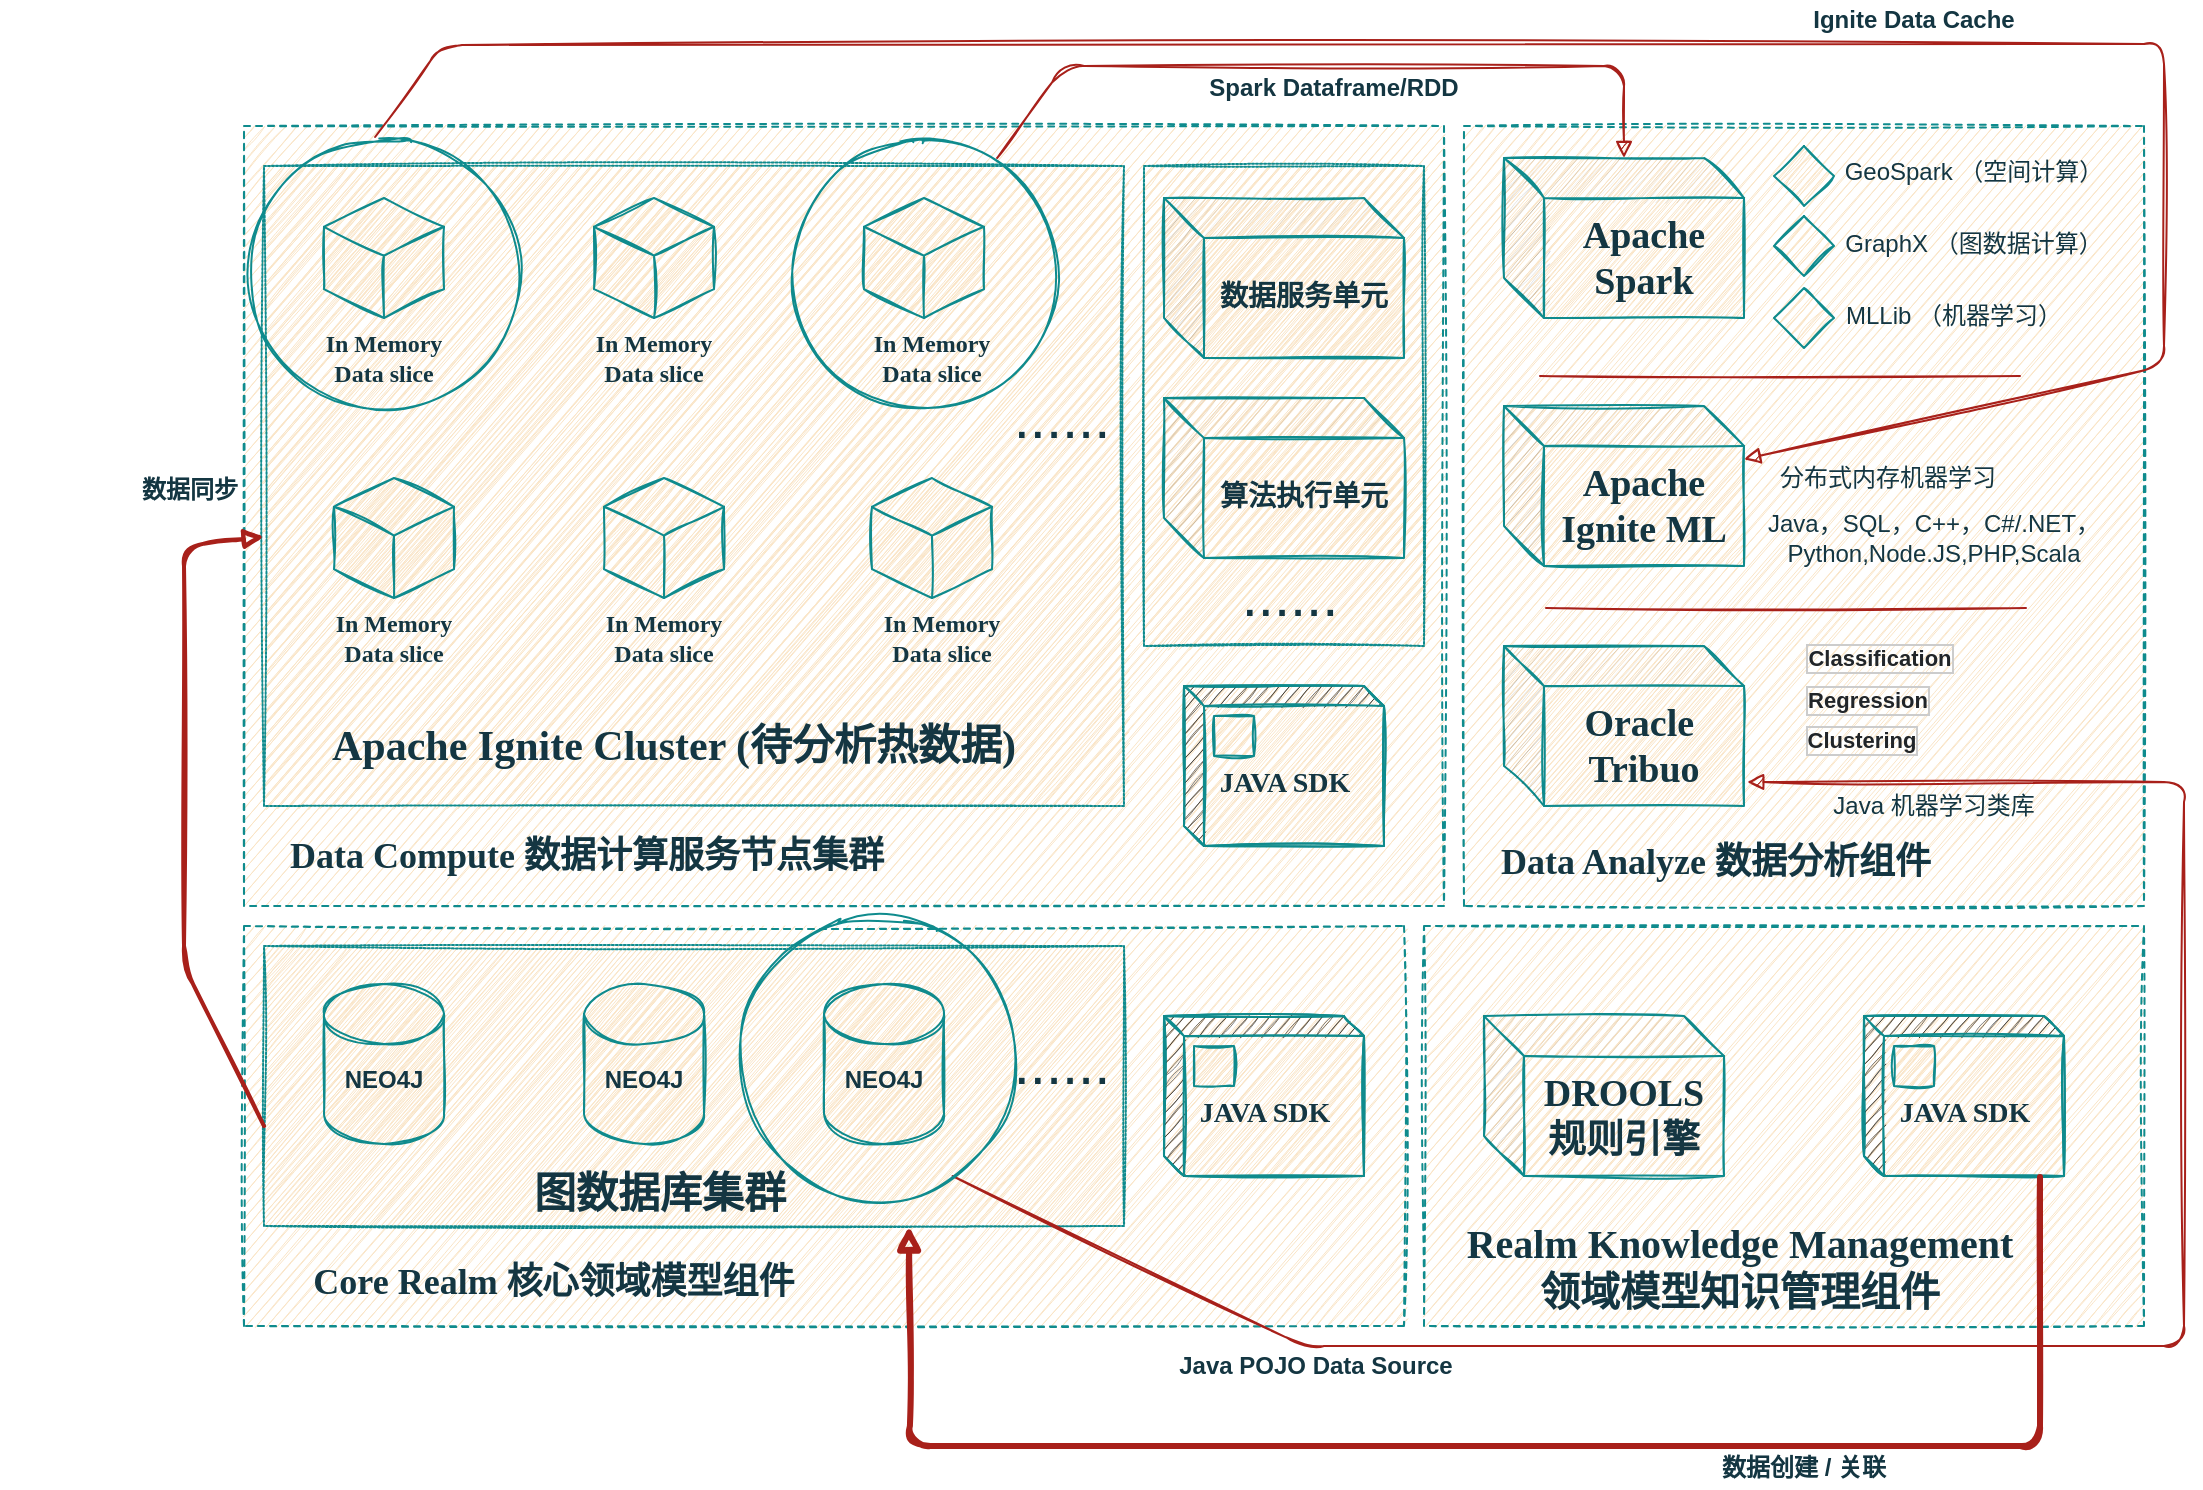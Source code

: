 <mxfile version="24.2.5" type="device">
  <diagram id="-yIefFwEG4xaWeUd9_VL" name="Page-1">
    <mxGraphModel dx="2284" dy="835" grid="1" gridSize="10" guides="1" tooltips="1" connect="1" arrows="1" fold="1" page="1" pageScale="1" pageWidth="850" pageHeight="1100" math="0" shadow="0">
      <root>
        <mxCell id="0" />
        <mxCell id="1" parent="0" />
        <mxCell id="iXj1oflpSY-SVl1FxMXK-1" value="" style="whiteSpace=wrap;html=1;dashed=1;sketch=1;labelBackgroundColor=none;fillColor=#FAE5C7;strokeColor=#0F8B8D;fontColor=#143642;" parent="1" vertex="1">
          <mxGeometry x="-480" y="280" width="600" height="390" as="geometry" />
        </mxCell>
        <mxCell id="iXj1oflpSY-SVl1FxMXK-52" value="" style="whiteSpace=wrap;html=1;dashed=1;dashPattern=1 1;strokeColor=#0F8B8D;fillColor=#FAE5C7;fontFamily=Times New Roman;sketch=1;labelBackgroundColor=none;fontColor=#143642;" parent="1" vertex="1">
          <mxGeometry x="-30" y="300" width="140" height="240" as="geometry" />
        </mxCell>
        <mxCell id="iXj1oflpSY-SVl1FxMXK-2" value="" style="whiteSpace=wrap;html=1;dashed=1;sketch=1;labelBackgroundColor=none;fillColor=#FAE5C7;strokeColor=#0F8B8D;fontColor=#143642;" parent="1" vertex="1">
          <mxGeometry x="-480" y="680" width="580" height="200" as="geometry" />
        </mxCell>
        <mxCell id="iXj1oflpSY-SVl1FxMXK-47" value="" style="whiteSpace=wrap;html=1;dashed=1;dashPattern=1 1;strokeColor=#0F8B8D;fillColor=#FAE5C7;fontFamily=Times New Roman;sketch=1;labelBackgroundColor=none;fontColor=#143642;" parent="1" vertex="1">
          <mxGeometry x="-470" y="690" width="430" height="140" as="geometry" />
        </mxCell>
        <mxCell id="iXj1oflpSY-SVl1FxMXK-28" value="" style="whiteSpace=wrap;html=1;dashed=1;dashPattern=1 1;strokeColor=#0F8B8D;fillColor=#FAE5C7;fontFamily=Times New Roman;sketch=1;labelBackgroundColor=none;fontColor=#143642;" parent="1" vertex="1">
          <mxGeometry x="-470" y="300" width="430" height="320" as="geometry" />
        </mxCell>
        <mxCell id="iXj1oflpSY-SVl1FxMXK-3" value="" style="whiteSpace=wrap;html=1;dashed=1;sketch=1;labelBackgroundColor=none;fillColor=#FAE5C7;strokeColor=#0F8B8D;fontColor=#143642;" parent="1" vertex="1">
          <mxGeometry x="110" y="680" width="360" height="200" as="geometry" />
        </mxCell>
        <mxCell id="iXj1oflpSY-SVl1FxMXK-4" value="&lt;b&gt;&lt;br&gt;NEO4J&lt;/b&gt;" style="shape=cylinder2;whiteSpace=wrap;html=1;boundedLbl=1;backgroundOutline=1;size=15;strokeColor=#0F8B8D;fillColor=#FAE5C7;sketch=1;labelBackgroundColor=none;fontColor=#143642;" parent="1" vertex="1">
          <mxGeometry x="-440" y="709" width="60" height="80" as="geometry" />
        </mxCell>
        <mxCell id="iXj1oflpSY-SVl1FxMXK-5" value="&lt;b&gt;&lt;br&gt;NEO4J&lt;/b&gt;" style="shape=cylinder2;whiteSpace=wrap;html=1;boundedLbl=1;backgroundOutline=1;size=15;strokeColor=#0F8B8D;fillColor=#FAE5C7;sketch=1;labelBackgroundColor=none;fontColor=#143642;" parent="1" vertex="1">
          <mxGeometry x="-310" y="709" width="60" height="80" as="geometry" />
        </mxCell>
        <mxCell id="iXj1oflpSY-SVl1FxMXK-6" value="&lt;b&gt;&lt;br&gt;NEO4J&lt;/b&gt;" style="shape=cylinder2;whiteSpace=wrap;html=1;boundedLbl=1;backgroundOutline=1;size=15;strokeColor=#0F8B8D;fillColor=#FAE5C7;sketch=1;labelBackgroundColor=none;fontColor=#143642;" parent="1" vertex="1">
          <mxGeometry x="-190" y="709" width="60" height="80" as="geometry" />
        </mxCell>
        <mxCell id="iXj1oflpSY-SVl1FxMXK-7" value="&lt;font style=&quot;font-size: 29px&quot;&gt;......&lt;/font&gt;" style="text;html=1;strokeColor=none;fillColor=none;align=center;verticalAlign=middle;whiteSpace=wrap;sketch=1;labelBackgroundColor=none;fontColor=#143642;" parent="1" vertex="1">
          <mxGeometry x="-91" y="739" width="40" height="20" as="geometry" />
        </mxCell>
        <mxCell id="iXj1oflpSY-SVl1FxMXK-8" value="&lt;font size=&quot;1&quot; face=&quot;Verdana&quot;&gt;&lt;b style=&quot;font-size: 18px&quot;&gt;Core Realm 核心领域模型组件&lt;/b&gt;&lt;/font&gt;" style="text;html=1;strokeColor=none;fillColor=none;align=center;verticalAlign=middle;whiteSpace=wrap;fontFamily=Times New Roman;sketch=1;labelBackgroundColor=none;fontColor=#143642;" parent="1" vertex="1">
          <mxGeometry x="-530" y="848" width="410" height="20" as="geometry" />
        </mxCell>
        <mxCell id="iXj1oflpSY-SVl1FxMXK-15" value="&lt;font size=&quot;1&quot; face=&quot;Verdana&quot;&gt;&lt;b style=&quot;font-size: 20px&quot;&gt;Realm Knowledge Management&lt;br&gt;领域模型知识管理组件&lt;/b&gt;&lt;/font&gt;" style="text;html=1;strokeColor=none;fillColor=none;align=center;verticalAlign=middle;whiteSpace=wrap;fontFamily=Times New Roman;sketch=1;labelBackgroundColor=none;fontColor=#143642;" parent="1" vertex="1">
          <mxGeometry x="63" y="840" width="410" height="20" as="geometry" />
        </mxCell>
        <mxCell id="iXj1oflpSY-SVl1FxMXK-17" value="&lt;font style=&quot;font-size: 19px&quot;&gt;&lt;b&gt;DROOLS&lt;br&gt;规则引擎&lt;/b&gt;&lt;/font&gt;" style="shape=cube;whiteSpace=wrap;html=1;boundedLbl=1;backgroundOutline=1;darkOpacity=0.05;darkOpacity2=0.1;strokeColor=#0F8B8D;fillColor=#FAE5C7;fontFamily=Times New Roman;sketch=1;labelBackgroundColor=none;fontColor=#143642;" parent="1" vertex="1">
          <mxGeometry x="140" y="725" width="120" height="80" as="geometry" />
        </mxCell>
        <mxCell id="iXj1oflpSY-SVl1FxMXK-18" value="&lt;b style=&quot;font-size: 14px&quot;&gt;&lt;br&gt;JAVA SDK&lt;/b&gt;" style="html=1;dashed=0;whitespace=wrap;shape=mxgraph.dfd.externalEntity;strokeColor=#0F8B8D;fontFamily=Times New Roman;fillColor=#FAE5C7;sketch=1;labelBackgroundColor=none;fontColor=#143642;" parent="1" vertex="1">
          <mxGeometry x="-20" y="725" width="100" height="80" as="geometry" />
        </mxCell>
        <mxCell id="iXj1oflpSY-SVl1FxMXK-19" value=" " style="autosize=1;part=1;resizable=0;strokeColor=#0F8B8D;fillColor=#FAE5C7;sketch=1;labelBackgroundColor=none;fontColor=#143642;" parent="iXj1oflpSY-SVl1FxMXK-18" vertex="1">
          <mxGeometry width="20" height="20" relative="1" as="geometry">
            <mxPoint x="15" y="15" as="offset" />
          </mxGeometry>
        </mxCell>
        <mxCell id="iXj1oflpSY-SVl1FxMXK-20" value="&lt;b style=&quot;font-size: 14px&quot;&gt;&lt;br&gt;JAVA SDK&lt;/b&gt;" style="html=1;dashed=0;whitespace=wrap;shape=mxgraph.dfd.externalEntity;strokeColor=#0F8B8D;fontFamily=Times New Roman;fillColor=#FAE5C7;sketch=1;labelBackgroundColor=none;fontColor=#143642;" parent="1" vertex="1">
          <mxGeometry x="330" y="725" width="100" height="80" as="geometry" />
        </mxCell>
        <mxCell id="iXj1oflpSY-SVl1FxMXK-21" value=" " style="autosize=1;part=1;resizable=0;strokeColor=#0F8B8D;fillColor=#FAE5C7;sketch=1;labelBackgroundColor=none;fontColor=#143642;" parent="iXj1oflpSY-SVl1FxMXK-20" vertex="1">
          <mxGeometry width="20" height="20" relative="1" as="geometry">
            <mxPoint x="15" y="15" as="offset" />
          </mxGeometry>
        </mxCell>
        <mxCell id="iXj1oflpSY-SVl1FxMXK-22" value="" style="whiteSpace=wrap;html=1;dashed=1;sketch=1;labelBackgroundColor=none;fillColor=#FAE5C7;strokeColor=#0F8B8D;fontColor=#143642;" parent="1" vertex="1">
          <mxGeometry x="130" y="280" width="340" height="390" as="geometry" />
        </mxCell>
        <mxCell id="iXj1oflpSY-SVl1FxMXK-25" value="&lt;font size=&quot;1&quot; face=&quot;Verdana&quot;&gt;&lt;b style=&quot;font-size: 18px&quot;&gt;Data Compute 数据计算服务节点集群&lt;/b&gt;&lt;/font&gt;" style="text;html=1;strokeColor=none;fillColor=none;align=center;verticalAlign=middle;whiteSpace=wrap;fontFamily=Times New Roman;sketch=1;labelBackgroundColor=none;fontColor=#143642;" parent="1" vertex="1">
          <mxGeometry x="-566" y="635" width="515" height="20" as="geometry" />
        </mxCell>
        <mxCell id="iXj1oflpSY-SVl1FxMXK-26" value="" style="html=1;whiteSpace=wrap;shape=isoCube2;backgroundOutline=1;isoAngle=15;strokeColor=#0F8B8D;fontFamily=Times New Roman;strokeWidth=1;fillColor=#FAE5C7;sketch=1;labelBackgroundColor=none;fontColor=#143642;" parent="1" vertex="1">
          <mxGeometry x="-440" y="316" width="60" height="60" as="geometry" />
        </mxCell>
        <mxCell id="iXj1oflpSY-SVl1FxMXK-30" value="&lt;b&gt;In Memory Data slice&lt;/b&gt;" style="text;html=1;strokeColor=none;fillColor=none;align=center;verticalAlign=middle;whiteSpace=wrap;fontFamily=Times New Roman;sketch=1;labelBackgroundColor=none;fontColor=#143642;" parent="1" vertex="1">
          <mxGeometry x="-445" y="386" width="70" height="20" as="geometry" />
        </mxCell>
        <mxCell id="iXj1oflpSY-SVl1FxMXK-31" value="&lt;font size=&quot;1&quot; face=&quot;Verdana&quot;&gt;&lt;b style=&quot;font-size: 21px&quot;&gt;Apache Ignite Cluster (待分析热数据)&lt;/b&gt;&lt;/font&gt;" style="text;html=1;strokeColor=none;fillColor=none;align=center;verticalAlign=middle;whiteSpace=wrap;fontFamily=Times New Roman;sketch=1;labelBackgroundColor=none;fontColor=#143642;" parent="1" vertex="1">
          <mxGeometry x="-530" y="580" width="530" height="20" as="geometry" />
        </mxCell>
        <mxCell id="iXj1oflpSY-SVl1FxMXK-33" value="" style="html=1;whiteSpace=wrap;shape=isoCube2;backgroundOutline=1;isoAngle=15;strokeColor=#0F8B8D;fontFamily=Times New Roman;strokeWidth=1;fillColor=#FAE5C7;sketch=1;labelBackgroundColor=none;fontColor=#143642;" parent="1" vertex="1">
          <mxGeometry x="-305" y="316" width="60" height="60" as="geometry" />
        </mxCell>
        <mxCell id="iXj1oflpSY-SVl1FxMXK-34" value="" style="html=1;whiteSpace=wrap;shape=isoCube2;backgroundOutline=1;isoAngle=15;strokeColor=#0F8B8D;fontFamily=Times New Roman;strokeWidth=1;fillColor=#FAE5C7;sketch=1;labelBackgroundColor=none;fontColor=#143642;" parent="1" vertex="1">
          <mxGeometry x="-170" y="316" width="60" height="60" as="geometry" />
        </mxCell>
        <mxCell id="iXj1oflpSY-SVl1FxMXK-35" value="&lt;b&gt;In Memory Data slice&lt;/b&gt;" style="text;html=1;strokeColor=none;fillColor=none;align=center;verticalAlign=middle;whiteSpace=wrap;fontFamily=Times New Roman;sketch=1;labelBackgroundColor=none;fontColor=#143642;" parent="1" vertex="1">
          <mxGeometry x="-310" y="386" width="70" height="20" as="geometry" />
        </mxCell>
        <mxCell id="iXj1oflpSY-SVl1FxMXK-37" value="&lt;b&gt;In Memory Data slice&lt;/b&gt;" style="text;html=1;strokeColor=none;fillColor=none;align=center;verticalAlign=middle;whiteSpace=wrap;fontFamily=Times New Roman;sketch=1;labelBackgroundColor=none;fontColor=#143642;" parent="1" vertex="1">
          <mxGeometry x="-171" y="386" width="70" height="20" as="geometry" />
        </mxCell>
        <mxCell id="iXj1oflpSY-SVl1FxMXK-38" value="" style="html=1;whiteSpace=wrap;shape=isoCube2;backgroundOutline=1;isoAngle=15;strokeColor=#0F8B8D;fontFamily=Times New Roman;strokeWidth=1;fillColor=#FAE5C7;sketch=1;labelBackgroundColor=none;fontColor=#143642;" parent="1" vertex="1">
          <mxGeometry x="-435" y="456" width="60" height="60" as="geometry" />
        </mxCell>
        <mxCell id="iXj1oflpSY-SVl1FxMXK-39" value="&lt;b&gt;In Memory Data slice&lt;/b&gt;" style="text;html=1;strokeColor=none;fillColor=none;align=center;verticalAlign=middle;whiteSpace=wrap;fontFamily=Times New Roman;sketch=1;labelBackgroundColor=none;fontColor=#143642;" parent="1" vertex="1">
          <mxGeometry x="-440" y="526" width="70" height="20" as="geometry" />
        </mxCell>
        <mxCell id="iXj1oflpSY-SVl1FxMXK-40" value="" style="html=1;whiteSpace=wrap;shape=isoCube2;backgroundOutline=1;isoAngle=15;strokeColor=#0F8B8D;fontFamily=Times New Roman;strokeWidth=1;fillColor=#FAE5C7;sketch=1;labelBackgroundColor=none;fontColor=#143642;" parent="1" vertex="1">
          <mxGeometry x="-300" y="456" width="60" height="60" as="geometry" />
        </mxCell>
        <mxCell id="iXj1oflpSY-SVl1FxMXK-41" value="" style="html=1;whiteSpace=wrap;shape=isoCube2;backgroundOutline=1;isoAngle=15;strokeColor=#0F8B8D;fontFamily=Times New Roman;strokeWidth=1;fillColor=#FAE5C7;sketch=1;labelBackgroundColor=none;fontColor=#143642;" parent="1" vertex="1">
          <mxGeometry x="-166" y="456" width="60" height="60" as="geometry" />
        </mxCell>
        <mxCell id="iXj1oflpSY-SVl1FxMXK-42" value="&lt;b&gt;In Memory Data slice&lt;/b&gt;" style="text;html=1;strokeColor=none;fillColor=none;align=center;verticalAlign=middle;whiteSpace=wrap;fontFamily=Times New Roman;sketch=1;labelBackgroundColor=none;fontColor=#143642;" parent="1" vertex="1">
          <mxGeometry x="-305" y="526" width="70" height="20" as="geometry" />
        </mxCell>
        <mxCell id="iXj1oflpSY-SVl1FxMXK-43" value="&lt;b&gt;In Memory Data slice&lt;/b&gt;" style="text;html=1;strokeColor=none;fillColor=none;align=center;verticalAlign=middle;whiteSpace=wrap;fontFamily=Times New Roman;sketch=1;labelBackgroundColor=none;fontColor=#143642;" parent="1" vertex="1">
          <mxGeometry x="-166" y="526" width="70" height="20" as="geometry" />
        </mxCell>
        <mxCell id="iXj1oflpSY-SVl1FxMXK-44" value="&lt;font style=&quot;font-size: 29px&quot;&gt;......&lt;/font&gt;" style="text;html=1;strokeColor=none;fillColor=none;align=center;verticalAlign=middle;whiteSpace=wrap;sketch=1;labelBackgroundColor=none;fontColor=#143642;" parent="1" vertex="1">
          <mxGeometry x="-91" y="416" width="40" height="20" as="geometry" />
        </mxCell>
        <mxCell id="iXj1oflpSY-SVl1FxMXK-45" value="&lt;b style=&quot;font-size: 14px&quot;&gt;&lt;br&gt;JAVA SDK&lt;/b&gt;" style="html=1;dashed=0;whitespace=wrap;shape=mxgraph.dfd.externalEntity;strokeColor=#0F8B8D;fontFamily=Times New Roman;fillColor=#FAE5C7;sketch=1;labelBackgroundColor=none;fontColor=#143642;" parent="1" vertex="1">
          <mxGeometry x="-10" y="560" width="100" height="80" as="geometry" />
        </mxCell>
        <mxCell id="iXj1oflpSY-SVl1FxMXK-46" value=" " style="autosize=1;part=1;resizable=0;strokeColor=#0F8B8D;fillColor=#FAE5C7;sketch=1;labelBackgroundColor=none;fontColor=#143642;" parent="iXj1oflpSY-SVl1FxMXK-45" vertex="1">
          <mxGeometry width="20" height="20" relative="1" as="geometry">
            <mxPoint x="15" y="15" as="offset" />
          </mxGeometry>
        </mxCell>
        <mxCell id="iXj1oflpSY-SVl1FxMXK-48" value="&lt;font size=&quot;1&quot; face=&quot;Verdana&quot;&gt;&lt;b style=&quot;font-size: 21px&quot;&gt;图数据库集群&lt;/b&gt;&lt;/font&gt;" style="text;html=1;strokeColor=none;fillColor=none;align=center;verticalAlign=middle;whiteSpace=wrap;fontFamily=Times New Roman;sketch=1;labelBackgroundColor=none;fontColor=#143642;" parent="1" vertex="1">
          <mxGeometry x="-537" y="804" width="530" height="20" as="geometry" />
        </mxCell>
        <mxCell id="iXj1oflpSY-SVl1FxMXK-49" value="&lt;font face=&quot;Verdana&quot; size=&quot;1&quot;&gt;&lt;b style=&quot;font-size: 18px&quot;&gt;Data Analyze 数据分析组件&lt;/b&gt;&lt;/font&gt;" style="text;html=1;strokeColor=none;fillColor=none;align=center;verticalAlign=middle;whiteSpace=wrap;fontFamily=Times New Roman;fontSize=26;sketch=1;labelBackgroundColor=none;fontColor=#143642;" parent="1" vertex="1">
          <mxGeometry x="80" y="635" width="352" height="20" as="geometry" />
        </mxCell>
        <mxCell id="iXj1oflpSY-SVl1FxMXK-50" value="&lt;font style=&quot;font-size: 14px&quot;&gt;&lt;b&gt;数据服务单元&lt;/b&gt;&lt;/font&gt;" style="shape=cube;whiteSpace=wrap;html=1;boundedLbl=1;backgroundOutline=1;darkOpacity=0.05;darkOpacity2=0.1;strokeColor=#0F8B8D;fillColor=#FAE5C7;fontFamily=Times New Roman;sketch=1;labelBackgroundColor=none;fontColor=#143642;" parent="1" vertex="1">
          <mxGeometry x="-20" y="316" width="120" height="80" as="geometry" />
        </mxCell>
        <mxCell id="iXj1oflpSY-SVl1FxMXK-51" value="&lt;font style=&quot;font-size: 14px&quot;&gt;&lt;b&gt;算法执行单元&lt;/b&gt;&lt;/font&gt;" style="shape=cube;whiteSpace=wrap;html=1;boundedLbl=1;backgroundOutline=1;darkOpacity=0.05;darkOpacity2=0.1;strokeColor=#0F8B8D;fillColor=#FAE5C7;fontFamily=Times New Roman;sketch=1;labelBackgroundColor=none;fontColor=#143642;" parent="1" vertex="1">
          <mxGeometry x="-20" y="416" width="120" height="80" as="geometry" />
        </mxCell>
        <mxCell id="iXj1oflpSY-SVl1FxMXK-53" value="&lt;font style=&quot;font-size: 29px&quot;&gt;......&lt;/font&gt;" style="text;html=1;strokeColor=none;fillColor=none;align=center;verticalAlign=middle;whiteSpace=wrap;sketch=1;labelBackgroundColor=none;fontColor=#143642;" parent="1" vertex="1">
          <mxGeometry x="23" y="505" width="40" height="20" as="geometry" />
        </mxCell>
        <mxCell id="iXj1oflpSY-SVl1FxMXK-54" value="&lt;span style=&quot;font-size: 19px&quot;&gt;&lt;b&gt;Apache Spark&lt;/b&gt;&lt;/span&gt;" style="shape=cube;whiteSpace=wrap;html=1;boundedLbl=1;backgroundOutline=1;darkOpacity=0.05;darkOpacity2=0.1;strokeColor=#0F8B8D;fontFamily=Times New Roman;fillColor=#FAE5C7;sketch=1;labelBackgroundColor=none;fontColor=#143642;" parent="1" vertex="1">
          <mxGeometry x="150" y="296" width="120" height="80" as="geometry" />
        </mxCell>
        <mxCell id="iXj1oflpSY-SVl1FxMXK-55" value="&lt;span style=&quot;font-size: 19px&quot;&gt;&lt;b&gt;Apache Ignite ML&lt;/b&gt;&lt;/span&gt;" style="shape=cube;whiteSpace=wrap;html=1;boundedLbl=1;backgroundOutline=1;darkOpacity=0.05;darkOpacity2=0.1;strokeColor=#0F8B8D;fontFamily=Times New Roman;fillColor=#FAE5C7;sketch=1;labelBackgroundColor=none;fontColor=#143642;" parent="1" vertex="1">
          <mxGeometry x="150" y="420" width="120" height="80" as="geometry" />
        </mxCell>
        <mxCell id="iXj1oflpSY-SVl1FxMXK-56" value="&lt;span style=&quot;font-size: 19px&quot;&gt;&lt;b&gt;Oracle&amp;nbsp;&lt;br&gt;Tribuo&lt;/b&gt;&lt;br&gt;&lt;/span&gt;" style="shape=cube;whiteSpace=wrap;html=1;boundedLbl=1;backgroundOutline=1;darkOpacity=0.05;darkOpacity2=0.1;strokeColor=#0F8B8D;fontFamily=Times New Roman;fillColor=#FAE5C7;sketch=1;labelBackgroundColor=none;fontColor=#143642;" parent="1" vertex="1">
          <mxGeometry x="150" y="540" width="120" height="80" as="geometry" />
        </mxCell>
        <mxCell id="FtIpIJQFmfxV2Rt6HxiT-1" value="" style="ellipse;whiteSpace=wrap;html=1;aspect=fixed;fillColor=none;sketch=1;labelBackgroundColor=none;strokeColor=#0F8B8D;fontColor=#143642;" parent="1" vertex="1">
          <mxGeometry x="-208" y="285.5" width="136.5" height="136.5" as="geometry" />
        </mxCell>
        <mxCell id="FtIpIJQFmfxV2Rt6HxiT-2" value="Spark Dataframe/RDD" style="text;html=1;strokeColor=none;fillColor=none;align=center;verticalAlign=middle;whiteSpace=wrap;fontStyle=1;sketch=1;labelBackgroundColor=none;fontColor=#143642;" parent="1" vertex="1">
          <mxGeometry x="-30" y="251" width="190" height="20" as="geometry" />
        </mxCell>
        <mxCell id="FtIpIJQFmfxV2Rt6HxiT-4" value="" style="endArrow=none;html=1;entryX=0.766;entryY=0.077;entryDx=0;entryDy=0;entryPerimeter=0;startArrow=block;startFill=1;endFill=0;sketch=1;labelBackgroundColor=none;strokeColor=#A8201A;fontColor=default;" parent="1" source="iXj1oflpSY-SVl1FxMXK-54" target="FtIpIJQFmfxV2Rt6HxiT-1" edge="1">
          <mxGeometry width="50" height="50" relative="1" as="geometry">
            <mxPoint x="360" y="220" as="sourcePoint" />
            <mxPoint x="50" y="590" as="targetPoint" />
            <Array as="points">
              <mxPoint x="210" y="250" />
              <mxPoint x="-70" y="250" />
            </Array>
          </mxGeometry>
        </mxCell>
        <mxCell id="e-PfQ35jhl6F61MtkI1w-1" value="" style="rhombus;whiteSpace=wrap;html=1;fillColor=#FAE5C7;sketch=1;labelBackgroundColor=none;strokeColor=#0F8B8D;fontColor=#143642;" parent="1" vertex="1">
          <mxGeometry x="285" y="290" width="30" height="30" as="geometry" />
        </mxCell>
        <mxCell id="e-PfQ35jhl6F61MtkI1w-2" value="GeoSpark （空间计算）" style="text;html=1;strokeColor=none;fillColor=none;align=center;verticalAlign=middle;whiteSpace=wrap;sketch=1;labelBackgroundColor=none;fontColor=#143642;" parent="1" vertex="1">
          <mxGeometry x="315" y="293" width="140" height="20" as="geometry" />
        </mxCell>
        <mxCell id="e-PfQ35jhl6F61MtkI1w-4" value="" style="endArrow=none;html=1;entryX=0.776;entryY=0.05;entryDx=0;entryDy=0;entryPerimeter=0;endFill=0;startArrow=block;startFill=1;sketch=1;exitX=1.013;exitY=0.85;exitDx=0;exitDy=0;exitPerimeter=0;labelBackgroundColor=none;strokeColor=#A8201A;fontColor=default;" parent="1" source="iXj1oflpSY-SVl1FxMXK-56" target="iXj1oflpSY-SVl1FxMXK-48" edge="1">
          <mxGeometry width="50" height="50" relative="1" as="geometry">
            <mxPoint x="353.44" y="996" as="sourcePoint" />
            <mxPoint x="39.999" y="996.011" as="targetPoint" />
            <Array as="points">
              <mxPoint x="490" y="608" />
              <mxPoint x="490" y="890" />
              <mxPoint x="50" y="890" />
            </Array>
          </mxGeometry>
        </mxCell>
        <mxCell id="e-PfQ35jhl6F61MtkI1w-5" value="" style="rhombus;whiteSpace=wrap;html=1;fillColor=#FAE5C7;sketch=1;labelBackgroundColor=none;strokeColor=#0F8B8D;fontColor=#143642;" parent="1" vertex="1">
          <mxGeometry x="285" y="325" width="30" height="30" as="geometry" />
        </mxCell>
        <mxCell id="e-PfQ35jhl6F61MtkI1w-6" value="GraphX （图数据计算）" style="text;html=1;strokeColor=none;fillColor=none;align=center;verticalAlign=middle;whiteSpace=wrap;sketch=1;labelBackgroundColor=none;fontColor=#143642;" parent="1" vertex="1">
          <mxGeometry x="315" y="329" width="140" height="20" as="geometry" />
        </mxCell>
        <mxCell id="e-PfQ35jhl6F61MtkI1w-7" value="" style="rhombus;whiteSpace=wrap;html=1;fillColor=#FAE5C7;sketch=1;labelBackgroundColor=none;strokeColor=#0F8B8D;fontColor=#143642;" parent="1" vertex="1">
          <mxGeometry x="285" y="361" width="30" height="30" as="geometry" />
        </mxCell>
        <mxCell id="e-PfQ35jhl6F61MtkI1w-9" value="" style="endArrow=none;html=1;strokeColor=#A8201A;sketch=1;labelBackgroundColor=none;fontColor=default;" parent="1" edge="1">
          <mxGeometry width="50" height="50" relative="1" as="geometry">
            <mxPoint x="168" y="405" as="sourcePoint" />
            <mxPoint x="408" y="405" as="targetPoint" />
          </mxGeometry>
        </mxCell>
        <mxCell id="e-PfQ35jhl6F61MtkI1w-10" value="" style="endArrow=none;html=1;strokeColor=#A8201A;sketch=1;labelBackgroundColor=none;fontColor=default;" parent="1" edge="1">
          <mxGeometry width="50" height="50" relative="1" as="geometry">
            <mxPoint x="171" y="521" as="sourcePoint" />
            <mxPoint x="411" y="521" as="targetPoint" />
          </mxGeometry>
        </mxCell>
        <mxCell id="e-PfQ35jhl6F61MtkI1w-11" value="MLLib （机器学习）" style="text;html=1;strokeColor=none;fillColor=none;align=center;verticalAlign=middle;whiteSpace=wrap;sketch=1;labelBackgroundColor=none;fontColor=#143642;" parent="1" vertex="1">
          <mxGeometry x="315" y="365" width="120" height="20" as="geometry" />
        </mxCell>
        <mxCell id="e-PfQ35jhl6F61MtkI1w-12" value="" style="ellipse;whiteSpace=wrap;html=1;aspect=fixed;fillColor=none;sketch=1;labelBackgroundColor=none;strokeColor=#0F8B8D;fontColor=#143642;" parent="1" vertex="1">
          <mxGeometry x="-478" y="285.5" width="136.5" height="136.5" as="geometry" />
        </mxCell>
        <mxCell id="e-PfQ35jhl6F61MtkI1w-13" value="" style="endArrow=none;html=1;entryX=0.766;entryY=0.077;entryDx=0;entryDy=0;entryPerimeter=0;strokeWidth=1;startArrow=block;startFill=1;endFill=0;sketch=1;labelBackgroundColor=none;strokeColor=#A8201A;fontColor=default;" parent="1" source="iXj1oflpSY-SVl1FxMXK-55" edge="1">
          <mxGeometry width="50" height="50" relative="1" as="geometry">
            <mxPoint x="590" y="420" as="sourcePoint" />
            <mxPoint x="-414.441" y="285.501" as="targetPoint" />
            <Array as="points">
              <mxPoint x="480" y="400" />
              <mxPoint x="480" y="239" />
              <mxPoint x="-381" y="239.49" />
            </Array>
          </mxGeometry>
        </mxCell>
        <mxCell id="e-PfQ35jhl6F61MtkI1w-14" value="Ignite Data Cache" style="text;html=1;strokeColor=none;fillColor=none;align=center;verticalAlign=middle;whiteSpace=wrap;fontStyle=1;sketch=1;labelBackgroundColor=none;fontColor=#143642;" parent="1" vertex="1">
          <mxGeometry x="260" y="217" width="190" height="20" as="geometry" />
        </mxCell>
        <mxCell id="e-PfQ35jhl6F61MtkI1w-15" value="" style="ellipse;whiteSpace=wrap;html=1;aspect=fixed;fillColor=none;sketch=1;labelBackgroundColor=none;strokeColor=#0F8B8D;fontColor=#143642;" parent="1" vertex="1">
          <mxGeometry x="-232.5" y="676.75" width="139.25" height="139.25" as="geometry" />
        </mxCell>
        <mxCell id="e-PfQ35jhl6F61MtkI1w-17" value="&lt;span style=&quot;color: rgb(33, 37, 41); font-family: &amp;quot;libre franklin&amp;quot;, helvetica, arial, serif; font-weight: 700; font-size: 11px;&quot;&gt;&lt;font style=&quot;font-size: 11px;&quot;&gt;Classification&lt;/font&gt;&lt;/span&gt;" style="text;html=1;strokeColor=none;fillColor=none;align=center;verticalAlign=middle;fontSize=11;labelBackgroundColor=none;labelBorderColor=#CCCCCC;spacingTop=0;spacing=2;whiteSpace=wrap;horizontal=1;sketch=1;fontColor=#143642;" parent="1" vertex="1">
          <mxGeometry x="318" y="536" width="40" height="20" as="geometry" />
        </mxCell>
        <mxCell id="e-PfQ35jhl6F61MtkI1w-20" value="&lt;font color=&quot;#212529&quot; face=&quot;libre franklin, helvetica, arial, serif&quot;&gt;&lt;b&gt;Regression&lt;/b&gt;&lt;/font&gt;" style="text;html=1;strokeColor=none;fillColor=none;align=center;verticalAlign=middle;fontSize=11;labelBackgroundColor=none;labelBorderColor=#CCCCCC;spacingTop=0;spacing=2;whiteSpace=wrap;horizontal=1;sketch=1;fontColor=#143642;" parent="1" vertex="1">
          <mxGeometry x="312" y="557" width="40" height="20" as="geometry" />
        </mxCell>
        <mxCell id="e-PfQ35jhl6F61MtkI1w-21" value="&lt;font color=&quot;#212529&quot; face=&quot;libre franklin, helvetica, arial, serif&quot;&gt;&lt;b&gt;Clustering&lt;/b&gt;&lt;/font&gt;" style="text;html=1;strokeColor=none;fillColor=none;align=center;verticalAlign=middle;fontSize=11;labelBackgroundColor=none;labelBorderColor=#CCCCCC;spacingTop=0;spacing=2;whiteSpace=wrap;horizontal=1;sketch=1;fontColor=#143642;" parent="1" vertex="1">
          <mxGeometry x="309" y="577" width="40" height="20" as="geometry" />
        </mxCell>
        <mxCell id="e-PfQ35jhl6F61MtkI1w-22" value="Java POJO Data Source" style="text;html=1;strokeColor=none;fillColor=none;align=center;verticalAlign=middle;whiteSpace=wrap;fontStyle=1;sketch=1;labelBackgroundColor=none;fontColor=#143642;" parent="1" vertex="1">
          <mxGeometry x="-39" y="890" width="190" height="20" as="geometry" />
        </mxCell>
        <mxCell id="e-PfQ35jhl6F61MtkI1w-23" value="分布式内存机器学习" style="text;html=1;strokeColor=none;fillColor=none;align=center;verticalAlign=middle;whiteSpace=wrap;fontStyle=0;sketch=1;labelBackgroundColor=none;fontColor=#143642;" parent="1" vertex="1">
          <mxGeometry x="222" y="446" width="240" height="20" as="geometry" />
        </mxCell>
        <mxCell id="e-PfQ35jhl6F61MtkI1w-24" value="Java 机器学习类库" style="text;html=1;strokeColor=none;fillColor=none;align=center;verticalAlign=middle;whiteSpace=wrap;fontStyle=0;sketch=1;labelBackgroundColor=none;fontColor=#143642;" parent="1" vertex="1">
          <mxGeometry x="245" y="610" width="240" height="20" as="geometry" />
        </mxCell>
        <mxCell id="e-PfQ35jhl6F61MtkI1w-25" value="Java，SQL，C++，C#/.NET，Python,Node.JS,PHP,Scala" style="text;html=1;strokeColor=none;fillColor=none;align=center;verticalAlign=middle;whiteSpace=wrap;fontStyle=0;sketch=1;labelBackgroundColor=none;fontColor=#143642;" parent="1" vertex="1">
          <mxGeometry x="250" y="476" width="230" height="20" as="geometry" />
        </mxCell>
        <mxCell id="e-PfQ35jhl6F61MtkI1w-26" value="" style="endArrow=none;html=1;entryX=0;entryY=0.643;entryDx=0;entryDy=0;entryPerimeter=0;startArrow=block;startFill=1;endFill=0;strokeWidth=2;strokeColor=#A8201A;sketch=1;labelBackgroundColor=none;fontColor=default;" parent="1" source="iXj1oflpSY-SVl1FxMXK-28" target="iXj1oflpSY-SVl1FxMXK-47" edge="1">
          <mxGeometry width="50" height="50" relative="1" as="geometry">
            <mxPoint x="-556.56" y="609.99" as="sourcePoint" />
            <mxPoint x="-870.001" y="610.001" as="targetPoint" />
            <Array as="points">
              <mxPoint x="-510" y="490" />
              <mxPoint x="-510" y="700" />
            </Array>
          </mxGeometry>
        </mxCell>
        <mxCell id="e-PfQ35jhl6F61MtkI1w-28" value="数据同步" style="text;html=1;strokeColor=none;fillColor=none;align=center;verticalAlign=middle;whiteSpace=wrap;fontStyle=1;horizontal=1;sketch=1;labelBackgroundColor=none;fontColor=#143642;" parent="1" vertex="1">
          <mxGeometry x="-602" y="452" width="190" height="20" as="geometry" />
        </mxCell>
        <mxCell id="e-PfQ35jhl6F61MtkI1w-31" value="" style="endArrow=none;html=1;entryX=0.88;entryY=1.006;entryDx=0;entryDy=0;entryPerimeter=0;startArrow=block;startFill=1;endFill=0;exitX=0.75;exitY=1;exitDx=0;exitDy=0;strokeWidth=3;strokeColor=#A8201A;sketch=1;labelBackgroundColor=none;fontColor=default;" parent="1" source="iXj1oflpSY-SVl1FxMXK-47" target="iXj1oflpSY-SVl1FxMXK-20" edge="1">
          <mxGeometry width="50" height="50" relative="1" as="geometry">
            <mxPoint x="-220" y="940.004" as="sourcePoint" />
            <mxPoint x="-220" y="1234.73" as="targetPoint" />
            <Array as="points">
              <mxPoint x="-147" y="940" />
              <mxPoint x="418" y="940" />
            </Array>
          </mxGeometry>
        </mxCell>
        <mxCell id="e-PfQ35jhl6F61MtkI1w-32" value="数据创建 / 关联" style="text;html=1;strokeColor=none;fillColor=none;align=center;verticalAlign=middle;whiteSpace=wrap;fontStyle=1;horizontal=1;sketch=1;labelBackgroundColor=none;fontColor=#143642;" parent="1" vertex="1">
          <mxGeometry x="205" y="941" width="190" height="20" as="geometry" />
        </mxCell>
      </root>
    </mxGraphModel>
  </diagram>
</mxfile>
